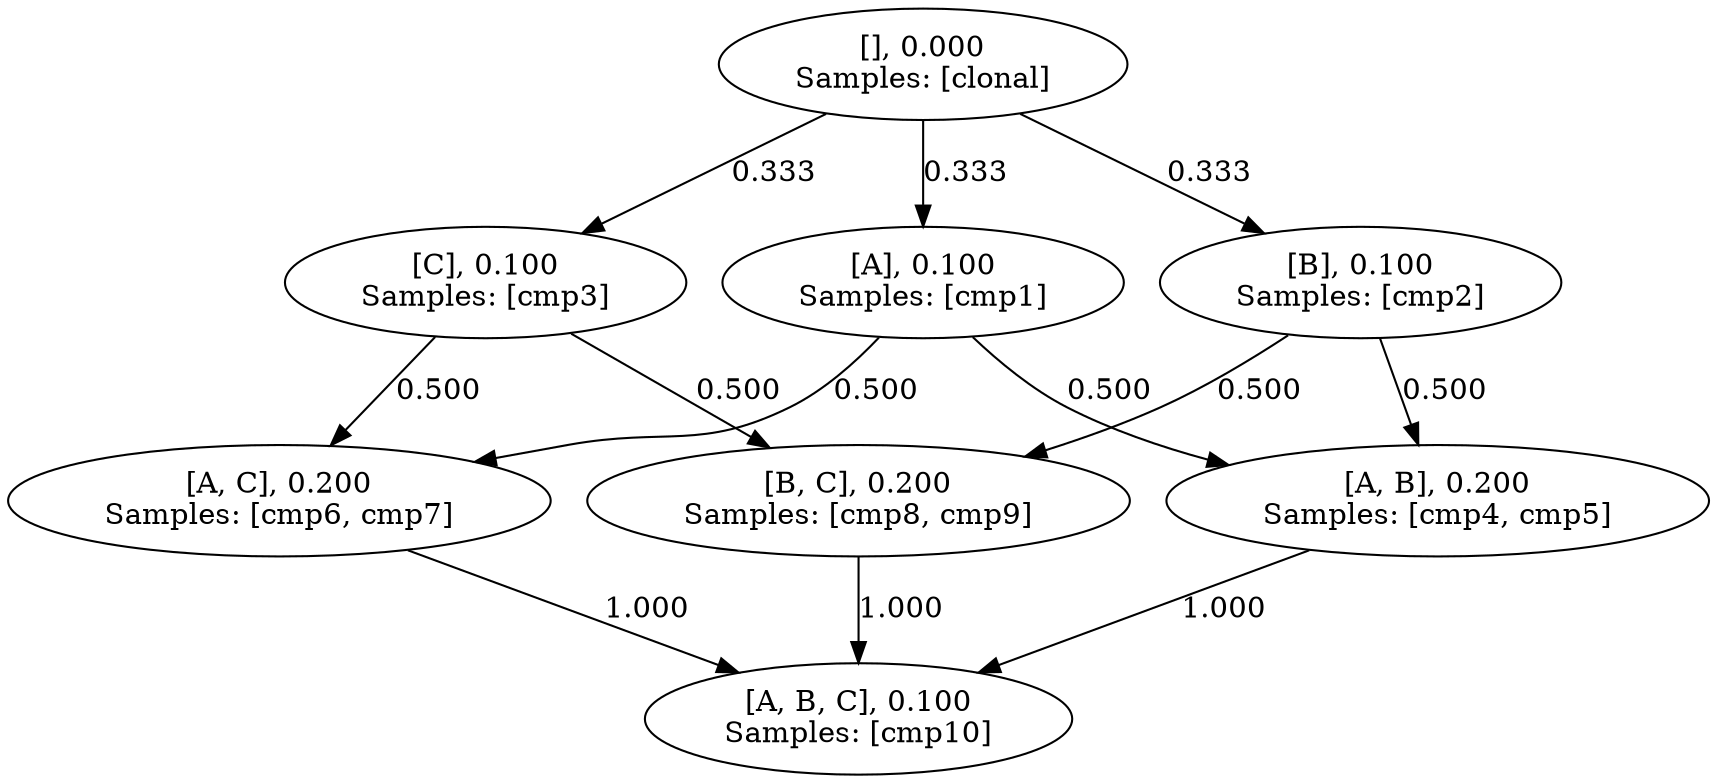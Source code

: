 digraph g{
0 [label="[], 0.000
Samples: [clonal]
"]
1 [label="[C], 0.100
Samples: [cmp3]
"]
2 [label="[B], 0.100
Samples: [cmp2]
"]
3 [label="[A], 0.100
Samples: [cmp1]
"]
4 [label="[B, C], 0.200
Samples: [cmp8, cmp9]
"]
5 [label="[A, C], 0.200
Samples: [cmp6, cmp7]
"]
6 [label="[A, B], 0.200
Samples: [cmp4, cmp5]
"]
7 [label="[A, B, C], 0.100
Samples: [cmp10]
"]
0 -> 1[label="0.333"]
0 -> 2[label="0.333"]
0 -> 3[label="0.333"]
1 -> 4[label="0.500"]
1 -> 5[label="0.500"]
2 -> 4[label="0.500"]
2 -> 6[label="0.500"]
3 -> 5[label="0.500"]
3 -> 6[label="0.500"]
4 -> 7[label="1.000"]
5 -> 7[label="1.000"]
6 -> 7[label="1.000"]
}
